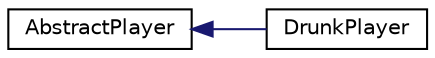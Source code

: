 digraph "Graphical Class Hierarchy"
{
  edge [fontname="Helvetica",fontsize="10",labelfontname="Helvetica",labelfontsize="10"];
  node [fontname="Helvetica",fontsize="10",shape=record];
  rankdir="LR";
  Node1 [label="AbstractPlayer",height=0.2,width=0.4,color="black", fillcolor="white", style="filled",URL="$classAbstractPlayer.html"];
  Node1 -> Node2 [dir="back",color="midnightblue",fontsize="10",style="solid",fontname="Helvetica"];
  Node2 [label="DrunkPlayer",height=0.2,width=0.4,color="black", fillcolor="white", style="filled",URL="$classDrunkPlayer.html"];
}
